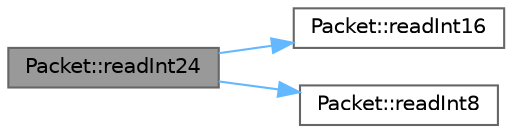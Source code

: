 digraph "Packet::readInt24"
{
 // INTERACTIVE_SVG=YES
 // LATEX_PDF_SIZE
  bgcolor="transparent";
  edge [fontname=Helvetica,fontsize=10,labelfontname=Helvetica,labelfontsize=10];
  node [fontname=Helvetica,fontsize=10,shape=box,height=0.2,width=0.4];
  rankdir="LR";
  Node1 [id="Node000001",label="Packet::readInt24",height=0.2,width=0.4,color="gray40", fillcolor="grey60", style="filled", fontcolor="black",tooltip=" "];
  Node1 -> Node2 [id="edge1_Node000001_Node000002",color="steelblue1",style="solid",tooltip=" "];
  Node2 [id="Node000002",label="Packet::readInt16",height=0.2,width=0.4,color="grey40", fillcolor="white", style="filled",URL="$d9/dd4/a00776_a5102cb3f008878820f8bc27c389fdb2d.html#a5102cb3f008878820f8bc27c389fdb2d",tooltip=" "];
  Node1 -> Node3 [id="edge2_Node000001_Node000003",color="steelblue1",style="solid",tooltip=" "];
  Node3 [id="Node000003",label="Packet::readInt8",height=0.2,width=0.4,color="grey40", fillcolor="white", style="filled",URL="$d9/dd4/a00776_a9613f631c0d856e9e49f1ca340fe1a35.html#a9613f631c0d856e9e49f1ca340fe1a35",tooltip=" "];
}
